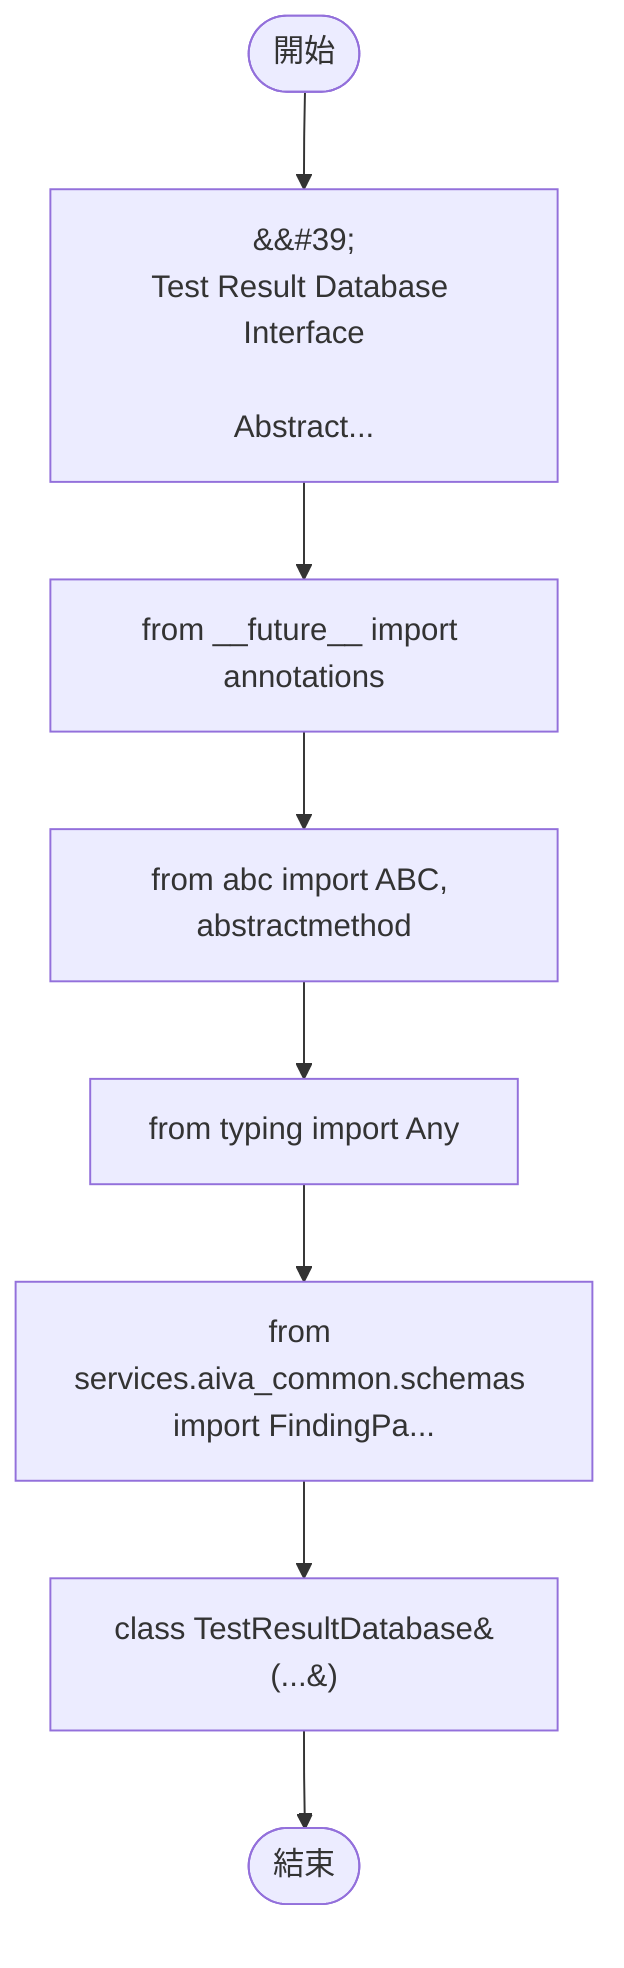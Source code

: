 flowchart TB
    n1([開始])
    n2([結束])
    n3[&amp;&#35;39;\nTest Result Database Interface\n\nAbstract...]
    n4[from __future__ import annotations]
    n5[from abc import ABC, abstractmethod]
    n6[from typing import Any]
    n7[from services.aiva_common.schemas import FindingPa...]
    n8[class TestResultDatabase&#40;...&#41;]
    n1 --> n3
    n3 --> n4
    n4 --> n5
    n5 --> n6
    n6 --> n7
    n7 --> n8
    n8 --> n2